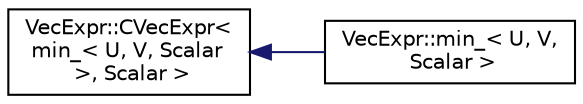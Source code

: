 digraph "Graphical Class Hierarchy"
{
 // LATEX_PDF_SIZE
  edge [fontname="Helvetica",fontsize="10",labelfontname="Helvetica",labelfontsize="10"];
  node [fontname="Helvetica",fontsize="10",shape=record];
  rankdir="LR";
  Node0 [label="VecExpr::CVecExpr\<\l min_\< U, V, Scalar\l \>, Scalar \>",height=0.2,width=0.4,color="black", fillcolor="white", style="filled",URL="$classVecExpr_1_1CVecExpr.html",tooltip=" "];
  Node0 -> Node1 [dir="back",color="midnightblue",fontsize="10",style="solid",fontname="Helvetica"];
  Node1 [label="VecExpr::min_\< U, V,\l Scalar \>",height=0.2,width=0.4,color="black", fillcolor="white", style="filled",URL="$classVecExpr_1_1min__.html",tooltip=" "];
}
